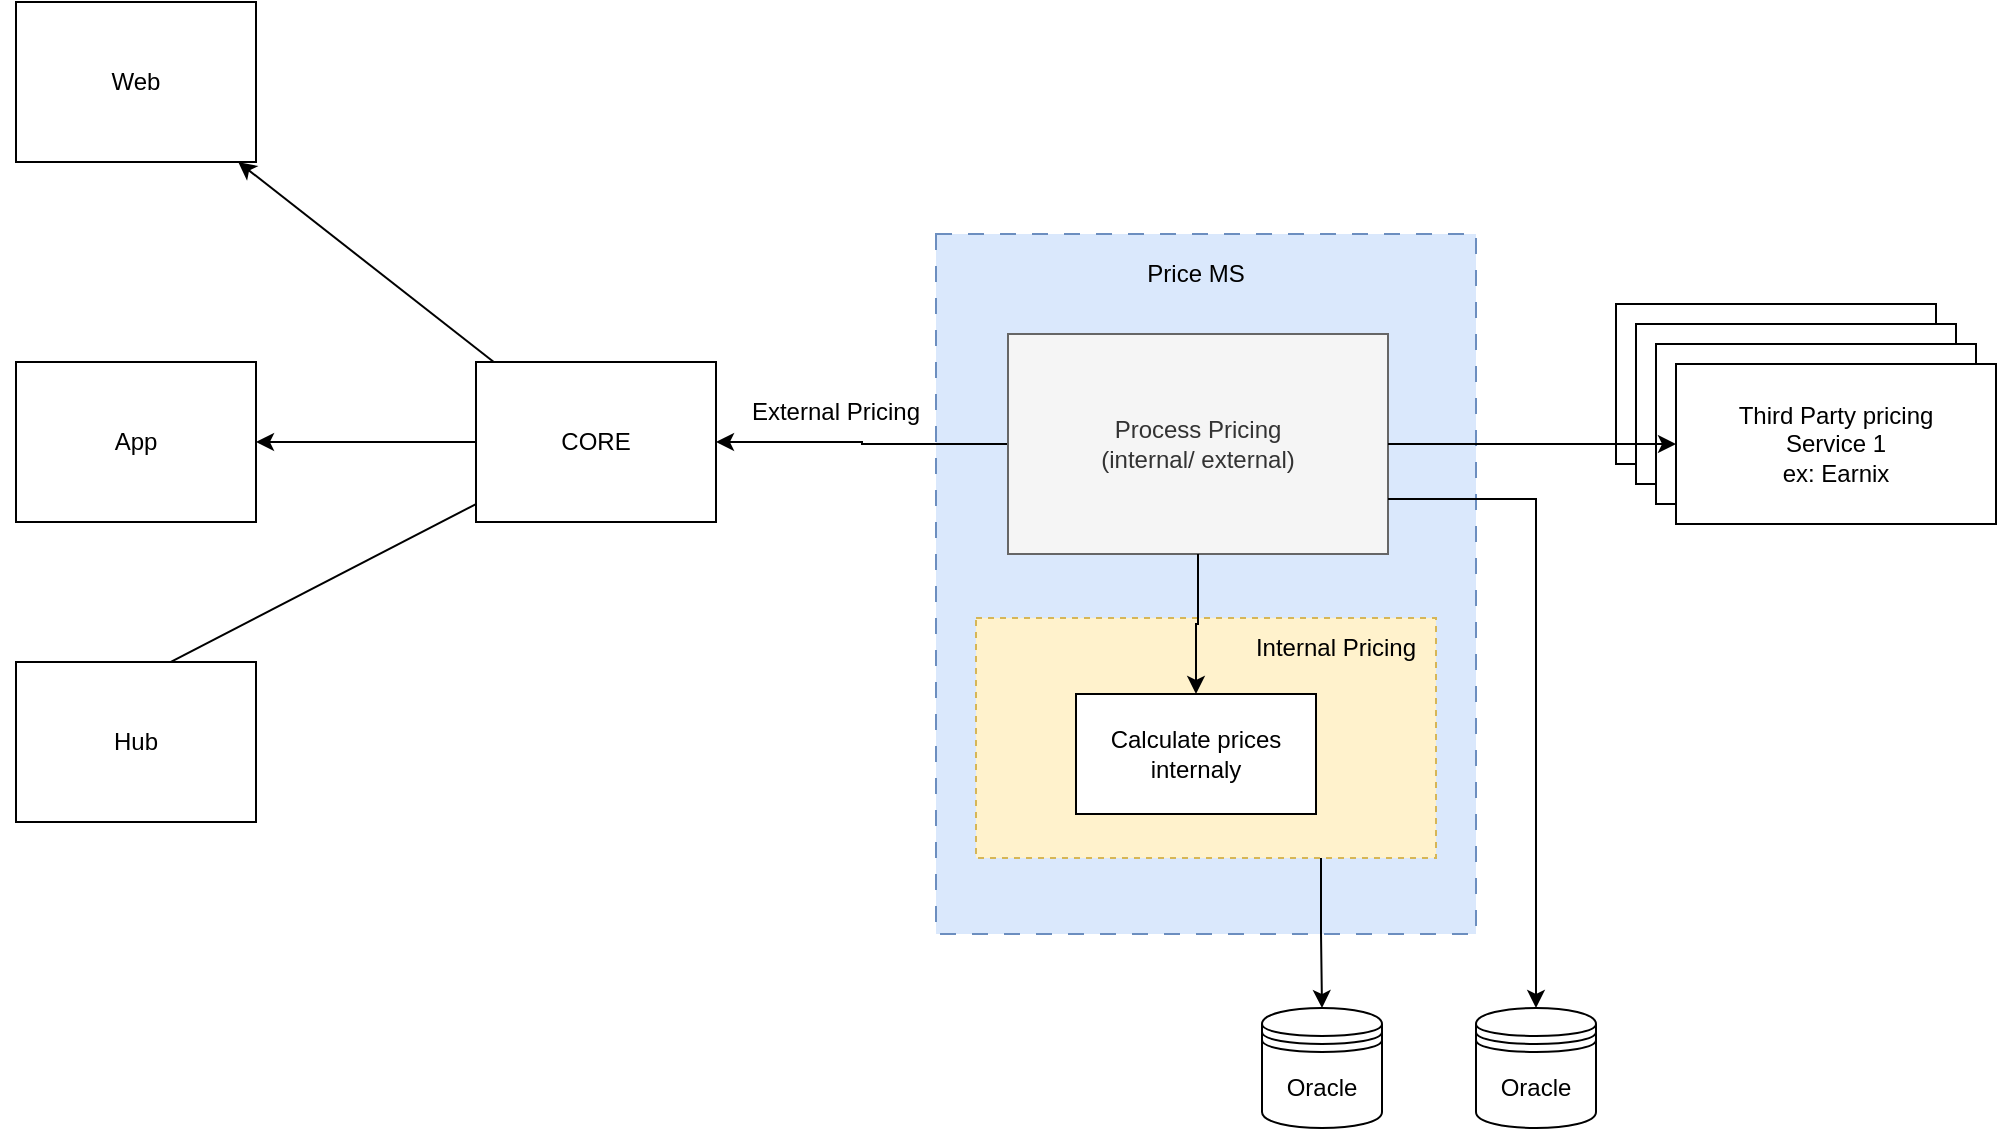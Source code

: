 <mxfile version="24.7.6">
  <diagram name="Page-1" id="pzf2gnPvphk5-AIPB_D_">
    <mxGraphModel dx="2948" dy="1178" grid="1" gridSize="10" guides="1" tooltips="1" connect="1" arrows="1" fold="1" page="1" pageScale="1" pageWidth="850" pageHeight="1100" math="0" shadow="0">
      <root>
        <mxCell id="0" />
        <mxCell id="1" parent="0" />
        <mxCell id="mXsQpWE-HHdo5HLymEHP-6" value="" style="group" parent="1" vertex="1" connectable="0">
          <mxGeometry x="160" y="315" width="190" height="110" as="geometry" />
        </mxCell>
        <mxCell id="mXsQpWE-HHdo5HLymEHP-1" value="" style="rounded=0;whiteSpace=wrap;html=1;" parent="mXsQpWE-HHdo5HLymEHP-6" vertex="1">
          <mxGeometry width="160" height="80" as="geometry" />
        </mxCell>
        <mxCell id="mXsQpWE-HHdo5HLymEHP-3" value="" style="rounded=0;whiteSpace=wrap;html=1;" parent="mXsQpWE-HHdo5HLymEHP-6" vertex="1">
          <mxGeometry x="10" y="10" width="160" height="80" as="geometry" />
        </mxCell>
        <mxCell id="mXsQpWE-HHdo5HLymEHP-4" value="" style="rounded=0;whiteSpace=wrap;html=1;" parent="mXsQpWE-HHdo5HLymEHP-6" vertex="1">
          <mxGeometry x="20" y="20" width="160" height="80" as="geometry" />
        </mxCell>
        <mxCell id="mXsQpWE-HHdo5HLymEHP-5" value="" style="rounded=0;whiteSpace=wrap;html=1;" parent="mXsQpWE-HHdo5HLymEHP-6" vertex="1">
          <mxGeometry x="30" y="30" width="160" height="80" as="geometry" />
        </mxCell>
        <mxCell id="mXsQpWE-HHdo5HLymEHP-2" value="&lt;div&gt;Third Party pricing Service 1&lt;br&gt;ex: Earnix&lt;br&gt;&lt;/div&gt;" style="text;html=1;align=center;verticalAlign=middle;whiteSpace=wrap;rounded=0;" parent="mXsQpWE-HHdo5HLymEHP-6" vertex="1">
          <mxGeometry x="60" y="55" width="100" height="30" as="geometry" />
        </mxCell>
        <mxCell id="mXsQpWE-HHdo5HLymEHP-7" value="" style="rounded=0;whiteSpace=wrap;html=1;dashed=1;dashPattern=8 8;fillColor=#dae8fc;strokeColor=#6c8ebf;" parent="1" vertex="1">
          <mxGeometry x="-180" y="280" width="270" height="350" as="geometry" />
        </mxCell>
        <mxCell id="mXsQpWE-HHdo5HLymEHP-9" value="Price MS" style="text;html=1;align=center;verticalAlign=middle;whiteSpace=wrap;rounded=0;" parent="1" vertex="1">
          <mxGeometry x="-80" y="285" width="60" height="30" as="geometry" />
        </mxCell>
        <mxCell id="mXsQpWE-HHdo5HLymEHP-16" value="" style="edgeStyle=orthogonalEdgeStyle;rounded=0;orthogonalLoop=1;jettySize=auto;html=1;" parent="1" source="mXsQpWE-HHdo5HLymEHP-10" target="mXsQpWE-HHdo5HLymEHP-15" edge="1">
          <mxGeometry relative="1" as="geometry" />
        </mxCell>
        <mxCell id="mXsQpWE-HHdo5HLymEHP-10" value="Process Pricing &lt;br&gt;(internal/ external)" style="rounded=0;whiteSpace=wrap;html=1;fillColor=#f5f5f5;strokeColor=#666666;fontColor=#333333;" parent="1" vertex="1">
          <mxGeometry x="-144" y="330" width="190" height="110" as="geometry" />
        </mxCell>
        <mxCell id="mXsQpWE-HHdo5HLymEHP-28" value="" style="rounded=0;orthogonalLoop=1;jettySize=auto;html=1;edgeStyle=orthogonalEdgeStyle;exitX=0.75;exitY=1;exitDx=0;exitDy=0;" parent="1" source="CQ-USjVRfcg0fbFKOLIM-1" target="mXsQpWE-HHdo5HLymEHP-26" edge="1">
          <mxGeometry relative="1" as="geometry">
            <mxPoint x="-50" y="620" as="targetPoint" />
          </mxGeometry>
        </mxCell>
        <mxCell id="CQ-USjVRfcg0fbFKOLIM-1" value="" style="rounded=0;whiteSpace=wrap;html=1;dashed=1;fillColor=#fff2cc;strokeColor=#d6b656;" vertex="1" parent="1">
          <mxGeometry x="-160" y="472" width="230" height="120" as="geometry" />
        </mxCell>
        <mxCell id="mXsQpWE-HHdo5HLymEHP-11" value="Calculate prices internaly" style="rounded=0;whiteSpace=wrap;html=1;" parent="1" vertex="1">
          <mxGeometry x="-110" y="510" width="120" height="60" as="geometry" />
        </mxCell>
        <mxCell id="mXsQpWE-HHdo5HLymEHP-13" value="" style="edgeStyle=orthogonalEdgeStyle;rounded=0;orthogonalLoop=1;jettySize=auto;html=1;startArrow=classic;startFill=1;endArrow=none;endFill=0;entryX=1;entryY=0.5;entryDx=0;entryDy=0;exitX=0;exitY=0.5;exitDx=0;exitDy=0;" parent="1" source="mXsQpWE-HHdo5HLymEHP-5" target="mXsQpWE-HHdo5HLymEHP-10" edge="1">
          <mxGeometry relative="1" as="geometry" />
        </mxCell>
        <mxCell id="mXsQpWE-HHdo5HLymEHP-18" value="" style="rounded=0;orthogonalLoop=1;jettySize=auto;html=1;" parent="1" source="mXsQpWE-HHdo5HLymEHP-15" target="mXsQpWE-HHdo5HLymEHP-17" edge="1">
          <mxGeometry relative="1" as="geometry" />
        </mxCell>
        <mxCell id="mXsQpWE-HHdo5HLymEHP-21" value="" style="rounded=0;orthogonalLoop=1;jettySize=auto;html=1;entryX=0;entryY=0.5;entryDx=0;entryDy=0;" parent="1" source="mXsQpWE-HHdo5HLymEHP-15" target="mXsQpWE-HHdo5HLymEHP-22" edge="1">
          <mxGeometry relative="1" as="geometry" />
        </mxCell>
        <mxCell id="mXsQpWE-HHdo5HLymEHP-24" value="" style="edgeStyle=orthogonalEdgeStyle;rounded=0;orthogonalLoop=1;jettySize=auto;html=1;entryX=1;entryY=0.5;entryDx=0;entryDy=0;" parent="1" source="mXsQpWE-HHdo5HLymEHP-15" target="mXsQpWE-HHdo5HLymEHP-20" edge="1">
          <mxGeometry relative="1" as="geometry">
            <mxPoint x="-750" y="384" as="targetPoint" />
          </mxGeometry>
        </mxCell>
        <mxCell id="mXsQpWE-HHdo5HLymEHP-15" value="CORE" style="rounded=0;whiteSpace=wrap;html=1;" parent="1" vertex="1">
          <mxGeometry x="-410" y="344" width="120" height="80" as="geometry" />
        </mxCell>
        <mxCell id="mXsQpWE-HHdo5HLymEHP-17" value="Web" style="rounded=0;whiteSpace=wrap;html=1;" parent="1" vertex="1">
          <mxGeometry x="-640" y="164" width="120" height="80" as="geometry" />
        </mxCell>
        <mxCell id="mXsQpWE-HHdo5HLymEHP-20" value="App" style="rounded=0;whiteSpace=wrap;html=1;" parent="1" vertex="1">
          <mxGeometry x="-640" y="344" width="120" height="80" as="geometry" />
        </mxCell>
        <mxCell id="mXsQpWE-HHdo5HLymEHP-22" value="Hub" style="rounded=0;whiteSpace=wrap;html=1;" parent="1" vertex="1">
          <mxGeometry x="-640" y="494" width="120" height="80" as="geometry" />
        </mxCell>
        <mxCell id="mXsQpWE-HHdo5HLymEHP-25" value="Oracle" style="shape=datastore;whiteSpace=wrap;html=1;" parent="1" vertex="1">
          <mxGeometry x="90" y="667" width="60" height="60" as="geometry" />
        </mxCell>
        <mxCell id="mXsQpWE-HHdo5HLymEHP-26" value="Oracle" style="shape=datastore;whiteSpace=wrap;html=1;" parent="1" vertex="1">
          <mxGeometry x="-17" y="667" width="60" height="60" as="geometry" />
        </mxCell>
        <mxCell id="mXsQpWE-HHdo5HLymEHP-14" value="" style="edgeStyle=orthogonalEdgeStyle;rounded=0;orthogonalLoop=1;jettySize=auto;html=1;" parent="1" source="mXsQpWE-HHdo5HLymEHP-10" target="mXsQpWE-HHdo5HLymEHP-11" edge="1">
          <mxGeometry relative="1" as="geometry" />
        </mxCell>
        <mxCell id="CQ-USjVRfcg0fbFKOLIM-2" value="Internal Pricing" style="text;html=1;align=center;verticalAlign=middle;whiteSpace=wrap;rounded=0;" vertex="1" parent="1">
          <mxGeometry x="-30" y="472" width="100" height="30" as="geometry" />
        </mxCell>
        <mxCell id="CQ-USjVRfcg0fbFKOLIM-3" value="External Pricing" style="text;html=1;align=center;verticalAlign=middle;whiteSpace=wrap;rounded=0;" vertex="1" parent="1">
          <mxGeometry x="-280" y="354" width="100" height="30" as="geometry" />
        </mxCell>
        <mxCell id="mXsQpWE-HHdo5HLymEHP-32" value="" style="edgeStyle=orthogonalEdgeStyle;rounded=0;orthogonalLoop=1;jettySize=auto;html=1;entryX=0.5;entryY=0;entryDx=0;entryDy=0;exitX=1;exitY=0.75;exitDx=0;exitDy=0;" parent="1" source="mXsQpWE-HHdo5HLymEHP-10" target="mXsQpWE-HHdo5HLymEHP-25" edge="1">
          <mxGeometry relative="1" as="geometry">
            <mxPoint x="-50" y="690" as="targetPoint" />
            <Array as="points">
              <mxPoint x="120" y="413" />
            </Array>
            <mxPoint x="50" y="413" as="sourcePoint" />
          </mxGeometry>
        </mxCell>
      </root>
    </mxGraphModel>
  </diagram>
</mxfile>
